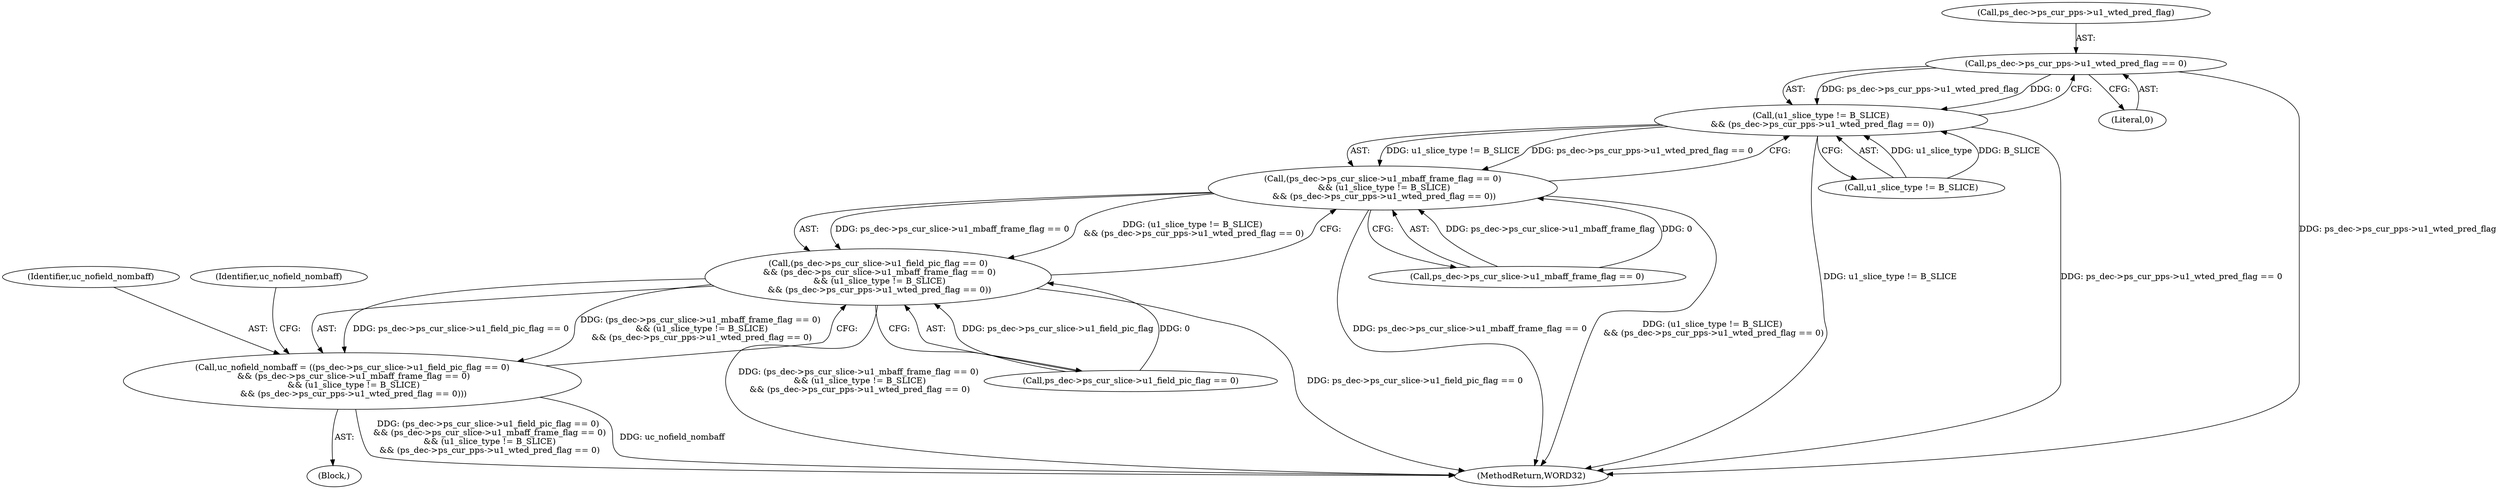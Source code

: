 digraph "0_Android_494561291a503840f385fbcd11d9bc5f4dc502b8_2@pointer" {
"1001798" [label="(Call,ps_dec->ps_cur_pps->u1_wted_pred_flag == 0)"];
"1001794" [label="(Call,(u1_slice_type != B_SLICE)\n && (ps_dec->ps_cur_pps->u1_wted_pred_flag == 0))"];
"1001786" [label="(Call,(ps_dec->ps_cur_slice->u1_mbaff_frame_flag == 0)\n && (u1_slice_type != B_SLICE)\n && (ps_dec->ps_cur_pps->u1_wted_pred_flag == 0))"];
"1001778" [label="(Call,(ps_dec->ps_cur_slice->u1_field_pic_flag == 0)\n && (ps_dec->ps_cur_slice->u1_mbaff_frame_flag == 0)\n && (u1_slice_type != B_SLICE)\n && (ps_dec->ps_cur_pps->u1_wted_pred_flag == 0))"];
"1001776" [label="(Call,uc_nofield_nombaff = ((ps_dec->ps_cur_slice->u1_field_pic_flag == 0)\n && (ps_dec->ps_cur_slice->u1_mbaff_frame_flag == 0)\n && (u1_slice_type != B_SLICE)\n && (ps_dec->ps_cur_pps->u1_wted_pred_flag == 0)))"];
"1001778" [label="(Call,(ps_dec->ps_cur_slice->u1_field_pic_flag == 0)\n && (ps_dec->ps_cur_slice->u1_mbaff_frame_flag == 0)\n && (u1_slice_type != B_SLICE)\n && (ps_dec->ps_cur_pps->u1_wted_pred_flag == 0))"];
"1001777" [label="(Identifier,uc_nofield_nombaff)"];
"1001806" [label="(Identifier,uc_nofield_nombaff)"];
"1001794" [label="(Call,(u1_slice_type != B_SLICE)\n && (ps_dec->ps_cur_pps->u1_wted_pred_flag == 0))"];
"1001776" [label="(Call,uc_nofield_nombaff = ((ps_dec->ps_cur_slice->u1_field_pic_flag == 0)\n && (ps_dec->ps_cur_slice->u1_mbaff_frame_flag == 0)\n && (u1_slice_type != B_SLICE)\n && (ps_dec->ps_cur_pps->u1_wted_pred_flag == 0)))"];
"1001786" [label="(Call,(ps_dec->ps_cur_slice->u1_mbaff_frame_flag == 0)\n && (u1_slice_type != B_SLICE)\n && (ps_dec->ps_cur_pps->u1_wted_pred_flag == 0))"];
"1001779" [label="(Call,ps_dec->ps_cur_slice->u1_field_pic_flag == 0)"];
"1001787" [label="(Call,ps_dec->ps_cur_slice->u1_mbaff_frame_flag == 0)"];
"1001774" [label="(Block,)"];
"1001804" [label="(Literal,0)"];
"1001798" [label="(Call,ps_dec->ps_cur_pps->u1_wted_pred_flag == 0)"];
"1001795" [label="(Call,u1_slice_type != B_SLICE)"];
"1002619" [label="(MethodReturn,WORD32)"];
"1001799" [label="(Call,ps_dec->ps_cur_pps->u1_wted_pred_flag)"];
"1001798" -> "1001794"  [label="AST: "];
"1001798" -> "1001804"  [label="CFG: "];
"1001799" -> "1001798"  [label="AST: "];
"1001804" -> "1001798"  [label="AST: "];
"1001794" -> "1001798"  [label="CFG: "];
"1001798" -> "1002619"  [label="DDG: ps_dec->ps_cur_pps->u1_wted_pred_flag"];
"1001798" -> "1001794"  [label="DDG: ps_dec->ps_cur_pps->u1_wted_pred_flag"];
"1001798" -> "1001794"  [label="DDG: 0"];
"1001794" -> "1001786"  [label="AST: "];
"1001794" -> "1001795"  [label="CFG: "];
"1001795" -> "1001794"  [label="AST: "];
"1001786" -> "1001794"  [label="CFG: "];
"1001794" -> "1002619"  [label="DDG: u1_slice_type != B_SLICE"];
"1001794" -> "1002619"  [label="DDG: ps_dec->ps_cur_pps->u1_wted_pred_flag == 0"];
"1001794" -> "1001786"  [label="DDG: u1_slice_type != B_SLICE"];
"1001794" -> "1001786"  [label="DDG: ps_dec->ps_cur_pps->u1_wted_pred_flag == 0"];
"1001795" -> "1001794"  [label="DDG: u1_slice_type"];
"1001795" -> "1001794"  [label="DDG: B_SLICE"];
"1001786" -> "1001778"  [label="AST: "];
"1001786" -> "1001787"  [label="CFG: "];
"1001787" -> "1001786"  [label="AST: "];
"1001778" -> "1001786"  [label="CFG: "];
"1001786" -> "1002619"  [label="DDG: ps_dec->ps_cur_slice->u1_mbaff_frame_flag == 0"];
"1001786" -> "1002619"  [label="DDG: (u1_slice_type != B_SLICE)\n && (ps_dec->ps_cur_pps->u1_wted_pred_flag == 0)"];
"1001786" -> "1001778"  [label="DDG: ps_dec->ps_cur_slice->u1_mbaff_frame_flag == 0"];
"1001786" -> "1001778"  [label="DDG: (u1_slice_type != B_SLICE)\n && (ps_dec->ps_cur_pps->u1_wted_pred_flag == 0)"];
"1001787" -> "1001786"  [label="DDG: ps_dec->ps_cur_slice->u1_mbaff_frame_flag"];
"1001787" -> "1001786"  [label="DDG: 0"];
"1001778" -> "1001776"  [label="AST: "];
"1001778" -> "1001779"  [label="CFG: "];
"1001779" -> "1001778"  [label="AST: "];
"1001776" -> "1001778"  [label="CFG: "];
"1001778" -> "1002619"  [label="DDG: (ps_dec->ps_cur_slice->u1_mbaff_frame_flag == 0)\n && (u1_slice_type != B_SLICE)\n && (ps_dec->ps_cur_pps->u1_wted_pred_flag == 0)"];
"1001778" -> "1002619"  [label="DDG: ps_dec->ps_cur_slice->u1_field_pic_flag == 0"];
"1001778" -> "1001776"  [label="DDG: ps_dec->ps_cur_slice->u1_field_pic_flag == 0"];
"1001778" -> "1001776"  [label="DDG: (ps_dec->ps_cur_slice->u1_mbaff_frame_flag == 0)\n && (u1_slice_type != B_SLICE)\n && (ps_dec->ps_cur_pps->u1_wted_pred_flag == 0)"];
"1001779" -> "1001778"  [label="DDG: ps_dec->ps_cur_slice->u1_field_pic_flag"];
"1001779" -> "1001778"  [label="DDG: 0"];
"1001776" -> "1001774"  [label="AST: "];
"1001777" -> "1001776"  [label="AST: "];
"1001806" -> "1001776"  [label="CFG: "];
"1001776" -> "1002619"  [label="DDG: (ps_dec->ps_cur_slice->u1_field_pic_flag == 0)\n && (ps_dec->ps_cur_slice->u1_mbaff_frame_flag == 0)\n && (u1_slice_type != B_SLICE)\n && (ps_dec->ps_cur_pps->u1_wted_pred_flag == 0)"];
"1001776" -> "1002619"  [label="DDG: uc_nofield_nombaff"];
}
